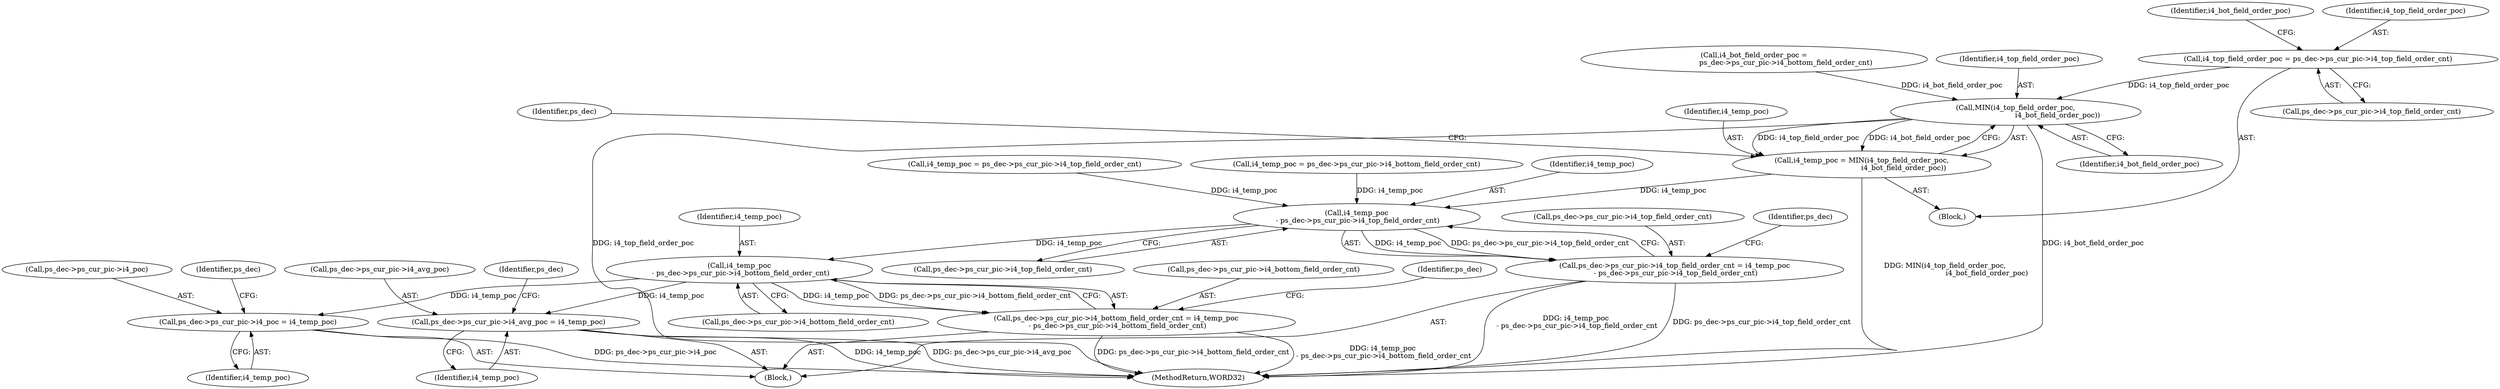digraph "0_Android_9a00f562a612d56e7b2b989d168647db900ba6cf_0@pointer" {
"1001284" [label="(Call,i4_top_field_order_poc = ps_dec->ps_cur_pic->i4_top_field_order_cnt)"];
"1001300" [label="(Call,MIN(i4_top_field_order_poc,\n                                     i4_bot_field_order_poc))"];
"1001298" [label="(Call,i4_temp_poc = MIN(i4_top_field_order_poc,\n                                     i4_bot_field_order_poc))"];
"1001330" [label="(Call,i4_temp_poc\n - ps_dec->ps_cur_pic->i4_top_field_order_cnt)"];
"1001324" [label="(Call,ps_dec->ps_cur_pic->i4_top_field_order_cnt = i4_temp_poc\n - ps_dec->ps_cur_pic->i4_top_field_order_cnt)"];
"1001343" [label="(Call,i4_temp_poc\n - ps_dec->ps_cur_pic->i4_bottom_field_order_cnt)"];
"1001337" [label="(Call,ps_dec->ps_cur_pic->i4_bottom_field_order_cnt = i4_temp_poc\n - ps_dec->ps_cur_pic->i4_bottom_field_order_cnt)"];
"1001350" [label="(Call,ps_dec->ps_cur_pic->i4_poc = i4_temp_poc)"];
"1001357" [label="(Call,ps_dec->ps_cur_pic->i4_avg_poc = i4_temp_poc)"];
"1001344" [label="(Identifier,i4_temp_poc)"];
"1001284" [label="(Call,i4_top_field_order_poc = ps_dec->ps_cur_pic->i4_top_field_order_cnt)"];
"1001357" [label="(Call,ps_dec->ps_cur_pic->i4_avg_poc = i4_temp_poc)"];
"1001291" [label="(Call,i4_bot_field_order_poc =\n                            ps_dec->ps_cur_pic->i4_bottom_field_order_cnt)"];
"1002568" [label="(MethodReturn,WORD32)"];
"1001340" [label="(Identifier,ps_dec)"];
"1001331" [label="(Identifier,i4_temp_poc)"];
"1001332" [label="(Call,ps_dec->ps_cur_pic->i4_top_field_order_cnt)"];
"1001292" [label="(Identifier,i4_bot_field_order_poc)"];
"1001301" [label="(Identifier,i4_top_field_order_poc)"];
"1001325" [label="(Call,ps_dec->ps_cur_pic->i4_top_field_order_cnt)"];
"1001351" [label="(Call,ps_dec->ps_cur_pic->i4_poc)"];
"1001356" [label="(Identifier,i4_temp_poc)"];
"1001299" [label="(Identifier,i4_temp_poc)"];
"1001309" [label="(Call,i4_temp_poc = ps_dec->ps_cur_pic->i4_top_field_order_cnt)"];
"1001324" [label="(Call,ps_dec->ps_cur_pic->i4_top_field_order_cnt = i4_temp_poc\n - ps_dec->ps_cur_pic->i4_top_field_order_cnt)"];
"1001358" [label="(Call,ps_dec->ps_cur_pic->i4_avg_poc)"];
"1001330" [label="(Call,i4_temp_poc\n - ps_dec->ps_cur_pic->i4_top_field_order_cnt)"];
"1001343" [label="(Call,i4_temp_poc\n - ps_dec->ps_cur_pic->i4_bottom_field_order_cnt)"];
"1001345" [label="(Call,ps_dec->ps_cur_pic->i4_bottom_field_order_cnt)"];
"1001300" [label="(Call,MIN(i4_top_field_order_poc,\n                                     i4_bot_field_order_poc))"];
"1001367" [label="(Identifier,ps_dec)"];
"1001274" [label="(Block,)"];
"1001360" [label="(Identifier,ps_dec)"];
"1001286" [label="(Call,ps_dec->ps_cur_pic->i4_top_field_order_cnt)"];
"1001298" [label="(Call,i4_temp_poc = MIN(i4_top_field_order_poc,\n                                     i4_bot_field_order_poc))"];
"1001302" [label="(Identifier,i4_bot_field_order_poc)"];
"1001285" [label="(Identifier,i4_top_field_order_poc)"];
"1001337" [label="(Call,ps_dec->ps_cur_pic->i4_bottom_field_order_cnt = i4_temp_poc\n - ps_dec->ps_cur_pic->i4_bottom_field_order_cnt)"];
"1001283" [label="(Block,)"];
"1001338" [label="(Call,ps_dec->ps_cur_pic->i4_bottom_field_order_cnt)"];
"1001317" [label="(Call,i4_temp_poc = ps_dec->ps_cur_pic->i4_bottom_field_order_cnt)"];
"1001350" [label="(Call,ps_dec->ps_cur_pic->i4_poc = i4_temp_poc)"];
"1001353" [label="(Identifier,ps_dec)"];
"1001363" [label="(Identifier,i4_temp_poc)"];
"1001327" [label="(Identifier,ps_dec)"];
"1001284" -> "1001283"  [label="AST: "];
"1001284" -> "1001286"  [label="CFG: "];
"1001285" -> "1001284"  [label="AST: "];
"1001286" -> "1001284"  [label="AST: "];
"1001292" -> "1001284"  [label="CFG: "];
"1001284" -> "1001300"  [label="DDG: i4_top_field_order_poc"];
"1001300" -> "1001298"  [label="AST: "];
"1001300" -> "1001302"  [label="CFG: "];
"1001301" -> "1001300"  [label="AST: "];
"1001302" -> "1001300"  [label="AST: "];
"1001298" -> "1001300"  [label="CFG: "];
"1001300" -> "1002568"  [label="DDG: i4_bot_field_order_poc"];
"1001300" -> "1002568"  [label="DDG: i4_top_field_order_poc"];
"1001300" -> "1001298"  [label="DDG: i4_top_field_order_poc"];
"1001300" -> "1001298"  [label="DDG: i4_bot_field_order_poc"];
"1001291" -> "1001300"  [label="DDG: i4_bot_field_order_poc"];
"1001298" -> "1001283"  [label="AST: "];
"1001299" -> "1001298"  [label="AST: "];
"1001327" -> "1001298"  [label="CFG: "];
"1001298" -> "1002568"  [label="DDG: MIN(i4_top_field_order_poc,\n                                     i4_bot_field_order_poc)"];
"1001298" -> "1001330"  [label="DDG: i4_temp_poc"];
"1001330" -> "1001324"  [label="AST: "];
"1001330" -> "1001332"  [label="CFG: "];
"1001331" -> "1001330"  [label="AST: "];
"1001332" -> "1001330"  [label="AST: "];
"1001324" -> "1001330"  [label="CFG: "];
"1001330" -> "1001324"  [label="DDG: i4_temp_poc"];
"1001330" -> "1001324"  [label="DDG: ps_dec->ps_cur_pic->i4_top_field_order_cnt"];
"1001317" -> "1001330"  [label="DDG: i4_temp_poc"];
"1001309" -> "1001330"  [label="DDG: i4_temp_poc"];
"1001330" -> "1001343"  [label="DDG: i4_temp_poc"];
"1001324" -> "1001274"  [label="AST: "];
"1001325" -> "1001324"  [label="AST: "];
"1001340" -> "1001324"  [label="CFG: "];
"1001324" -> "1002568"  [label="DDG: i4_temp_poc\n - ps_dec->ps_cur_pic->i4_top_field_order_cnt"];
"1001324" -> "1002568"  [label="DDG: ps_dec->ps_cur_pic->i4_top_field_order_cnt"];
"1001343" -> "1001337"  [label="AST: "];
"1001343" -> "1001345"  [label="CFG: "];
"1001344" -> "1001343"  [label="AST: "];
"1001345" -> "1001343"  [label="AST: "];
"1001337" -> "1001343"  [label="CFG: "];
"1001343" -> "1001337"  [label="DDG: i4_temp_poc"];
"1001343" -> "1001337"  [label="DDG: ps_dec->ps_cur_pic->i4_bottom_field_order_cnt"];
"1001343" -> "1001350"  [label="DDG: i4_temp_poc"];
"1001343" -> "1001357"  [label="DDG: i4_temp_poc"];
"1001337" -> "1001274"  [label="AST: "];
"1001338" -> "1001337"  [label="AST: "];
"1001353" -> "1001337"  [label="CFG: "];
"1001337" -> "1002568"  [label="DDG: ps_dec->ps_cur_pic->i4_bottom_field_order_cnt"];
"1001337" -> "1002568"  [label="DDG: i4_temp_poc\n - ps_dec->ps_cur_pic->i4_bottom_field_order_cnt"];
"1001350" -> "1001274"  [label="AST: "];
"1001350" -> "1001356"  [label="CFG: "];
"1001351" -> "1001350"  [label="AST: "];
"1001356" -> "1001350"  [label="AST: "];
"1001360" -> "1001350"  [label="CFG: "];
"1001350" -> "1002568"  [label="DDG: ps_dec->ps_cur_pic->i4_poc"];
"1001357" -> "1001274"  [label="AST: "];
"1001357" -> "1001363"  [label="CFG: "];
"1001358" -> "1001357"  [label="AST: "];
"1001363" -> "1001357"  [label="AST: "];
"1001367" -> "1001357"  [label="CFG: "];
"1001357" -> "1002568"  [label="DDG: i4_temp_poc"];
"1001357" -> "1002568"  [label="DDG: ps_dec->ps_cur_pic->i4_avg_poc"];
}
